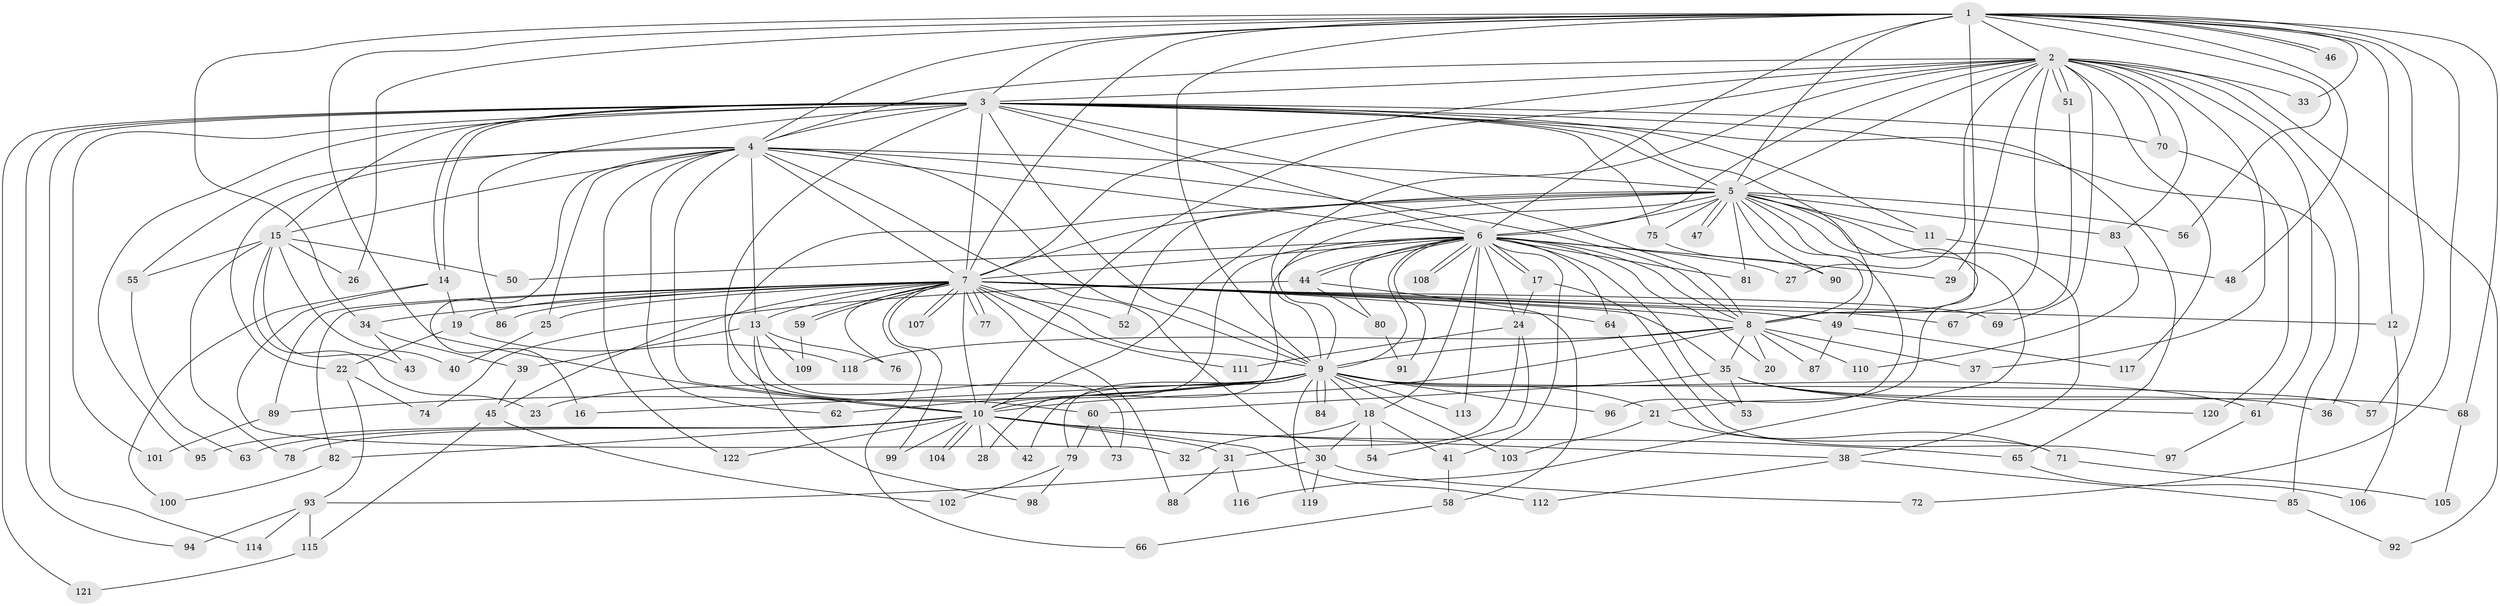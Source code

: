 // Generated by graph-tools (version 1.1) at 2025/14/03/09/25 04:14:07]
// undirected, 122 vertices, 269 edges
graph export_dot {
graph [start="1"]
  node [color=gray90,style=filled];
  1;
  2;
  3;
  4;
  5;
  6;
  7;
  8;
  9;
  10;
  11;
  12;
  13;
  14;
  15;
  16;
  17;
  18;
  19;
  20;
  21;
  22;
  23;
  24;
  25;
  26;
  27;
  28;
  29;
  30;
  31;
  32;
  33;
  34;
  35;
  36;
  37;
  38;
  39;
  40;
  41;
  42;
  43;
  44;
  45;
  46;
  47;
  48;
  49;
  50;
  51;
  52;
  53;
  54;
  55;
  56;
  57;
  58;
  59;
  60;
  61;
  62;
  63;
  64;
  65;
  66;
  67;
  68;
  69;
  70;
  71;
  72;
  73;
  74;
  75;
  76;
  77;
  78;
  79;
  80;
  81;
  82;
  83;
  84;
  85;
  86;
  87;
  88;
  89;
  90;
  91;
  92;
  93;
  94;
  95;
  96;
  97;
  98;
  99;
  100;
  101;
  102;
  103;
  104;
  105;
  106;
  107;
  108;
  109;
  110;
  111;
  112;
  113;
  114;
  115;
  116;
  117;
  118;
  119;
  120;
  121;
  122;
  1 -- 2;
  1 -- 3;
  1 -- 4;
  1 -- 5;
  1 -- 6;
  1 -- 7;
  1 -- 8;
  1 -- 9;
  1 -- 10;
  1 -- 12;
  1 -- 26;
  1 -- 33;
  1 -- 34;
  1 -- 46;
  1 -- 46;
  1 -- 48;
  1 -- 56;
  1 -- 57;
  1 -- 68;
  1 -- 72;
  2 -- 3;
  2 -- 4;
  2 -- 5;
  2 -- 6;
  2 -- 7;
  2 -- 8;
  2 -- 9;
  2 -- 10;
  2 -- 27;
  2 -- 29;
  2 -- 33;
  2 -- 36;
  2 -- 37;
  2 -- 51;
  2 -- 51;
  2 -- 61;
  2 -- 69;
  2 -- 70;
  2 -- 83;
  2 -- 92;
  2 -- 117;
  3 -- 4;
  3 -- 5;
  3 -- 6;
  3 -- 7;
  3 -- 8;
  3 -- 9;
  3 -- 10;
  3 -- 11;
  3 -- 14;
  3 -- 14;
  3 -- 15;
  3 -- 49;
  3 -- 65;
  3 -- 70;
  3 -- 75;
  3 -- 85;
  3 -- 86;
  3 -- 94;
  3 -- 95;
  3 -- 101;
  3 -- 114;
  3 -- 121;
  4 -- 5;
  4 -- 6;
  4 -- 7;
  4 -- 8;
  4 -- 9;
  4 -- 10;
  4 -- 13;
  4 -- 15;
  4 -- 16;
  4 -- 22;
  4 -- 25;
  4 -- 30;
  4 -- 55;
  4 -- 62;
  4 -- 122;
  5 -- 6;
  5 -- 7;
  5 -- 8;
  5 -- 9;
  5 -- 10;
  5 -- 11;
  5 -- 21;
  5 -- 38;
  5 -- 47;
  5 -- 47;
  5 -- 52;
  5 -- 56;
  5 -- 60;
  5 -- 75;
  5 -- 81;
  5 -- 83;
  5 -- 90;
  5 -- 96;
  5 -- 116;
  6 -- 7;
  6 -- 8;
  6 -- 9;
  6 -- 10;
  6 -- 17;
  6 -- 17;
  6 -- 18;
  6 -- 20;
  6 -- 24;
  6 -- 27;
  6 -- 28;
  6 -- 29;
  6 -- 41;
  6 -- 44;
  6 -- 44;
  6 -- 50;
  6 -- 53;
  6 -- 64;
  6 -- 80;
  6 -- 81;
  6 -- 91;
  6 -- 108;
  6 -- 108;
  6 -- 113;
  7 -- 8;
  7 -- 9;
  7 -- 10;
  7 -- 12;
  7 -- 13;
  7 -- 19;
  7 -- 25;
  7 -- 34;
  7 -- 35;
  7 -- 45;
  7 -- 49;
  7 -- 52;
  7 -- 59;
  7 -- 59;
  7 -- 64;
  7 -- 66;
  7 -- 67;
  7 -- 69;
  7 -- 76;
  7 -- 77;
  7 -- 77;
  7 -- 82;
  7 -- 86;
  7 -- 88;
  7 -- 89;
  7 -- 99;
  7 -- 107;
  7 -- 107;
  7 -- 111;
  8 -- 9;
  8 -- 10;
  8 -- 20;
  8 -- 35;
  8 -- 37;
  8 -- 87;
  8 -- 110;
  8 -- 118;
  9 -- 10;
  9 -- 16;
  9 -- 18;
  9 -- 21;
  9 -- 23;
  9 -- 42;
  9 -- 57;
  9 -- 61;
  9 -- 62;
  9 -- 79;
  9 -- 84;
  9 -- 84;
  9 -- 89;
  9 -- 96;
  9 -- 103;
  9 -- 113;
  9 -- 119;
  10 -- 28;
  10 -- 31;
  10 -- 38;
  10 -- 42;
  10 -- 63;
  10 -- 65;
  10 -- 78;
  10 -- 82;
  10 -- 95;
  10 -- 99;
  10 -- 104;
  10 -- 104;
  10 -- 112;
  10 -- 122;
  11 -- 48;
  12 -- 106;
  13 -- 39;
  13 -- 73;
  13 -- 76;
  13 -- 98;
  13 -- 109;
  14 -- 19;
  14 -- 32;
  14 -- 100;
  15 -- 23;
  15 -- 26;
  15 -- 40;
  15 -- 43;
  15 -- 50;
  15 -- 55;
  15 -- 78;
  17 -- 24;
  17 -- 97;
  18 -- 30;
  18 -- 32;
  18 -- 41;
  18 -- 54;
  19 -- 22;
  19 -- 118;
  21 -- 71;
  21 -- 103;
  22 -- 74;
  22 -- 93;
  24 -- 31;
  24 -- 54;
  24 -- 111;
  25 -- 40;
  30 -- 72;
  30 -- 93;
  30 -- 119;
  31 -- 88;
  31 -- 116;
  34 -- 39;
  34 -- 43;
  35 -- 36;
  35 -- 53;
  35 -- 60;
  35 -- 68;
  35 -- 120;
  38 -- 85;
  38 -- 112;
  39 -- 45;
  41 -- 58;
  44 -- 58;
  44 -- 74;
  44 -- 80;
  45 -- 102;
  45 -- 115;
  49 -- 87;
  49 -- 117;
  51 -- 67;
  55 -- 63;
  58 -- 66;
  59 -- 109;
  60 -- 73;
  60 -- 79;
  61 -- 97;
  64 -- 71;
  65 -- 106;
  68 -- 105;
  70 -- 120;
  71 -- 105;
  75 -- 90;
  79 -- 98;
  79 -- 102;
  80 -- 91;
  82 -- 100;
  83 -- 110;
  85 -- 92;
  89 -- 101;
  93 -- 94;
  93 -- 114;
  93 -- 115;
  115 -- 121;
}
